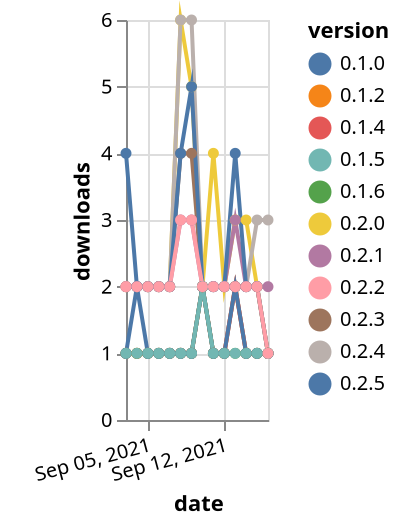 {"$schema": "https://vega.github.io/schema/vega-lite/v5.json", "description": "A simple bar chart with embedded data.", "data": {"values": [{"date": "2021-09-03", "total": 1700, "delta": 2, "version": "0.2.0"}, {"date": "2021-09-04", "total": 1702, "delta": 2, "version": "0.2.0"}, {"date": "2021-09-05", "total": 1704, "delta": 2, "version": "0.2.0"}, {"date": "2021-09-06", "total": 1706, "delta": 2, "version": "0.2.0"}, {"date": "2021-09-07", "total": 1708, "delta": 2, "version": "0.2.0"}, {"date": "2021-09-08", "total": 1714, "delta": 6, "version": "0.2.0"}, {"date": "2021-09-09", "total": 1719, "delta": 5, "version": "0.2.0"}, {"date": "2021-09-10", "total": 1721, "delta": 2, "version": "0.2.0"}, {"date": "2021-09-11", "total": 1725, "delta": 4, "version": "0.2.0"}, {"date": "2021-09-12", "total": 1727, "delta": 2, "version": "0.2.0"}, {"date": "2021-09-13", "total": 1730, "delta": 3, "version": "0.2.0"}, {"date": "2021-09-14", "total": 1733, "delta": 3, "version": "0.2.0"}, {"date": "2021-09-15", "total": 1735, "delta": 2, "version": "0.2.0"}, {"date": "2021-09-16", "total": 1736, "delta": 1, "version": "0.2.0"}, {"date": "2021-09-03", "total": 1523, "delta": 2, "version": "0.2.3"}, {"date": "2021-09-04", "total": 1525, "delta": 2, "version": "0.2.3"}, {"date": "2021-09-05", "total": 1527, "delta": 2, "version": "0.2.3"}, {"date": "2021-09-06", "total": 1529, "delta": 2, "version": "0.2.3"}, {"date": "2021-09-07", "total": 1531, "delta": 2, "version": "0.2.3"}, {"date": "2021-09-08", "total": 1535, "delta": 4, "version": "0.2.3"}, {"date": "2021-09-09", "total": 1539, "delta": 4, "version": "0.2.3"}, {"date": "2021-09-10", "total": 1541, "delta": 2, "version": "0.2.3"}, {"date": "2021-09-11", "total": 1543, "delta": 2, "version": "0.2.3"}, {"date": "2021-09-12", "total": 1545, "delta": 2, "version": "0.2.3"}, {"date": "2021-09-13", "total": 1547, "delta": 2, "version": "0.2.3"}, {"date": "2021-09-14", "total": 1549, "delta": 2, "version": "0.2.3"}, {"date": "2021-09-15", "total": 1551, "delta": 2, "version": "0.2.3"}, {"date": "2021-09-16", "total": 1552, "delta": 1, "version": "0.2.3"}, {"date": "2021-09-03", "total": 210, "delta": 1, "version": "0.1.2"}, {"date": "2021-09-04", "total": 211, "delta": 1, "version": "0.1.2"}, {"date": "2021-09-05", "total": 212, "delta": 1, "version": "0.1.2"}, {"date": "2021-09-06", "total": 213, "delta": 1, "version": "0.1.2"}, {"date": "2021-09-07", "total": 214, "delta": 1, "version": "0.1.2"}, {"date": "2021-09-08", "total": 215, "delta": 1, "version": "0.1.2"}, {"date": "2021-09-09", "total": 216, "delta": 1, "version": "0.1.2"}, {"date": "2021-09-10", "total": 218, "delta": 2, "version": "0.1.2"}, {"date": "2021-09-11", "total": 219, "delta": 1, "version": "0.1.2"}, {"date": "2021-09-12", "total": 220, "delta": 1, "version": "0.1.2"}, {"date": "2021-09-13", "total": 222, "delta": 2, "version": "0.1.2"}, {"date": "2021-09-14", "total": 223, "delta": 1, "version": "0.1.2"}, {"date": "2021-09-15", "total": 224, "delta": 1, "version": "0.1.2"}, {"date": "2021-09-16", "total": 225, "delta": 1, "version": "0.1.2"}, {"date": "2021-09-03", "total": 1554, "delta": 2, "version": "0.2.4"}, {"date": "2021-09-04", "total": 1556, "delta": 2, "version": "0.2.4"}, {"date": "2021-09-05", "total": 1558, "delta": 2, "version": "0.2.4"}, {"date": "2021-09-06", "total": 1560, "delta": 2, "version": "0.2.4"}, {"date": "2021-09-07", "total": 1562, "delta": 2, "version": "0.2.4"}, {"date": "2021-09-08", "total": 1568, "delta": 6, "version": "0.2.4"}, {"date": "2021-09-09", "total": 1574, "delta": 6, "version": "0.2.4"}, {"date": "2021-09-10", "total": 1576, "delta": 2, "version": "0.2.4"}, {"date": "2021-09-11", "total": 1578, "delta": 2, "version": "0.2.4"}, {"date": "2021-09-12", "total": 1580, "delta": 2, "version": "0.2.4"}, {"date": "2021-09-13", "total": 1582, "delta": 2, "version": "0.2.4"}, {"date": "2021-09-14", "total": 1584, "delta": 2, "version": "0.2.4"}, {"date": "2021-09-15", "total": 1587, "delta": 3, "version": "0.2.4"}, {"date": "2021-09-16", "total": 1590, "delta": 3, "version": "0.2.4"}, {"date": "2021-09-03", "total": 1416, "delta": 2, "version": "0.2.1"}, {"date": "2021-09-04", "total": 1418, "delta": 2, "version": "0.2.1"}, {"date": "2021-09-05", "total": 1420, "delta": 2, "version": "0.2.1"}, {"date": "2021-09-06", "total": 1422, "delta": 2, "version": "0.2.1"}, {"date": "2021-09-07", "total": 1424, "delta": 2, "version": "0.2.1"}, {"date": "2021-09-08", "total": 1427, "delta": 3, "version": "0.2.1"}, {"date": "2021-09-09", "total": 1430, "delta": 3, "version": "0.2.1"}, {"date": "2021-09-10", "total": 1432, "delta": 2, "version": "0.2.1"}, {"date": "2021-09-11", "total": 1434, "delta": 2, "version": "0.2.1"}, {"date": "2021-09-12", "total": 1436, "delta": 2, "version": "0.2.1"}, {"date": "2021-09-13", "total": 1439, "delta": 3, "version": "0.2.1"}, {"date": "2021-09-14", "total": 1441, "delta": 2, "version": "0.2.1"}, {"date": "2021-09-15", "total": 1443, "delta": 2, "version": "0.2.1"}, {"date": "2021-09-16", "total": 1445, "delta": 2, "version": "0.2.1"}, {"date": "2021-09-03", "total": 192, "delta": 1, "version": "0.1.4"}, {"date": "2021-09-04", "total": 193, "delta": 1, "version": "0.1.4"}, {"date": "2021-09-05", "total": 194, "delta": 1, "version": "0.1.4"}, {"date": "2021-09-06", "total": 195, "delta": 1, "version": "0.1.4"}, {"date": "2021-09-07", "total": 196, "delta": 1, "version": "0.1.4"}, {"date": "2021-09-08", "total": 197, "delta": 1, "version": "0.1.4"}, {"date": "2021-09-09", "total": 198, "delta": 1, "version": "0.1.4"}, {"date": "2021-09-10", "total": 200, "delta": 2, "version": "0.1.4"}, {"date": "2021-09-11", "total": 201, "delta": 1, "version": "0.1.4"}, {"date": "2021-09-12", "total": 202, "delta": 1, "version": "0.1.4"}, {"date": "2021-09-13", "total": 204, "delta": 2, "version": "0.1.4"}, {"date": "2021-09-14", "total": 205, "delta": 1, "version": "0.1.4"}, {"date": "2021-09-15", "total": 206, "delta": 1, "version": "0.1.4"}, {"date": "2021-09-16", "total": 207, "delta": 1, "version": "0.1.4"}, {"date": "2021-09-03", "total": 176, "delta": 1, "version": "0.1.6"}, {"date": "2021-09-04", "total": 177, "delta": 1, "version": "0.1.6"}, {"date": "2021-09-05", "total": 178, "delta": 1, "version": "0.1.6"}, {"date": "2021-09-06", "total": 179, "delta": 1, "version": "0.1.6"}, {"date": "2021-09-07", "total": 180, "delta": 1, "version": "0.1.6"}, {"date": "2021-09-08", "total": 181, "delta": 1, "version": "0.1.6"}, {"date": "2021-09-09", "total": 182, "delta": 1, "version": "0.1.6"}, {"date": "2021-09-10", "total": 184, "delta": 2, "version": "0.1.6"}, {"date": "2021-09-11", "total": 185, "delta": 1, "version": "0.1.6"}, {"date": "2021-09-12", "total": 186, "delta": 1, "version": "0.1.6"}, {"date": "2021-09-13", "total": 187, "delta": 1, "version": "0.1.6"}, {"date": "2021-09-14", "total": 188, "delta": 1, "version": "0.1.6"}, {"date": "2021-09-15", "total": 189, "delta": 1, "version": "0.1.6"}, {"date": "2021-09-16", "total": 190, "delta": 1, "version": "0.1.6"}, {"date": "2021-09-03", "total": 321, "delta": 1, "version": "0.1.0"}, {"date": "2021-09-04", "total": 323, "delta": 2, "version": "0.1.0"}, {"date": "2021-09-05", "total": 324, "delta": 1, "version": "0.1.0"}, {"date": "2021-09-06", "total": 325, "delta": 1, "version": "0.1.0"}, {"date": "2021-09-07", "total": 326, "delta": 1, "version": "0.1.0"}, {"date": "2021-09-08", "total": 327, "delta": 1, "version": "0.1.0"}, {"date": "2021-09-09", "total": 328, "delta": 1, "version": "0.1.0"}, {"date": "2021-09-10", "total": 330, "delta": 2, "version": "0.1.0"}, {"date": "2021-09-11", "total": 331, "delta": 1, "version": "0.1.0"}, {"date": "2021-09-12", "total": 332, "delta": 1, "version": "0.1.0"}, {"date": "2021-09-13", "total": 334, "delta": 2, "version": "0.1.0"}, {"date": "2021-09-14", "total": 335, "delta": 1, "version": "0.1.0"}, {"date": "2021-09-15", "total": 336, "delta": 1, "version": "0.1.0"}, {"date": "2021-09-16", "total": 337, "delta": 1, "version": "0.1.0"}, {"date": "2021-09-03", "total": 389, "delta": 4, "version": "0.2.5"}, {"date": "2021-09-04", "total": 391, "delta": 2, "version": "0.2.5"}, {"date": "2021-09-05", "total": 393, "delta": 2, "version": "0.2.5"}, {"date": "2021-09-06", "total": 395, "delta": 2, "version": "0.2.5"}, {"date": "2021-09-07", "total": 397, "delta": 2, "version": "0.2.5"}, {"date": "2021-09-08", "total": 401, "delta": 4, "version": "0.2.5"}, {"date": "2021-09-09", "total": 406, "delta": 5, "version": "0.2.5"}, {"date": "2021-09-10", "total": 408, "delta": 2, "version": "0.2.5"}, {"date": "2021-09-11", "total": 410, "delta": 2, "version": "0.2.5"}, {"date": "2021-09-12", "total": 412, "delta": 2, "version": "0.2.5"}, {"date": "2021-09-13", "total": 416, "delta": 4, "version": "0.2.5"}, {"date": "2021-09-14", "total": 418, "delta": 2, "version": "0.2.5"}, {"date": "2021-09-15", "total": 420, "delta": 2, "version": "0.2.5"}, {"date": "2021-09-16", "total": 421, "delta": 1, "version": "0.2.5"}, {"date": "2021-09-03", "total": 172, "delta": 1, "version": "0.1.5"}, {"date": "2021-09-04", "total": 173, "delta": 1, "version": "0.1.5"}, {"date": "2021-09-05", "total": 174, "delta": 1, "version": "0.1.5"}, {"date": "2021-09-06", "total": 175, "delta": 1, "version": "0.1.5"}, {"date": "2021-09-07", "total": 176, "delta": 1, "version": "0.1.5"}, {"date": "2021-09-08", "total": 177, "delta": 1, "version": "0.1.5"}, {"date": "2021-09-09", "total": 178, "delta": 1, "version": "0.1.5"}, {"date": "2021-09-10", "total": 180, "delta": 2, "version": "0.1.5"}, {"date": "2021-09-11", "total": 181, "delta": 1, "version": "0.1.5"}, {"date": "2021-09-12", "total": 182, "delta": 1, "version": "0.1.5"}, {"date": "2021-09-13", "total": 183, "delta": 1, "version": "0.1.5"}, {"date": "2021-09-14", "total": 184, "delta": 1, "version": "0.1.5"}, {"date": "2021-09-15", "total": 185, "delta": 1, "version": "0.1.5"}, {"date": "2021-09-16", "total": 186, "delta": 1, "version": "0.1.5"}, {"date": "2021-09-03", "total": 1419, "delta": 2, "version": "0.2.2"}, {"date": "2021-09-04", "total": 1421, "delta": 2, "version": "0.2.2"}, {"date": "2021-09-05", "total": 1423, "delta": 2, "version": "0.2.2"}, {"date": "2021-09-06", "total": 1425, "delta": 2, "version": "0.2.2"}, {"date": "2021-09-07", "total": 1427, "delta": 2, "version": "0.2.2"}, {"date": "2021-09-08", "total": 1430, "delta": 3, "version": "0.2.2"}, {"date": "2021-09-09", "total": 1433, "delta": 3, "version": "0.2.2"}, {"date": "2021-09-10", "total": 1435, "delta": 2, "version": "0.2.2"}, {"date": "2021-09-11", "total": 1437, "delta": 2, "version": "0.2.2"}, {"date": "2021-09-12", "total": 1439, "delta": 2, "version": "0.2.2"}, {"date": "2021-09-13", "total": 1441, "delta": 2, "version": "0.2.2"}, {"date": "2021-09-14", "total": 1443, "delta": 2, "version": "0.2.2"}, {"date": "2021-09-15", "total": 1445, "delta": 2, "version": "0.2.2"}, {"date": "2021-09-16", "total": 1446, "delta": 1, "version": "0.2.2"}]}, "width": "container", "mark": {"type": "line", "point": {"filled": true}}, "encoding": {"x": {"field": "date", "type": "temporal", "timeUnit": "yearmonthdate", "title": "date", "axis": {"labelAngle": -15}}, "y": {"field": "delta", "type": "quantitative", "title": "downloads"}, "color": {"field": "version", "type": "nominal"}, "tooltip": {"field": "delta"}}}